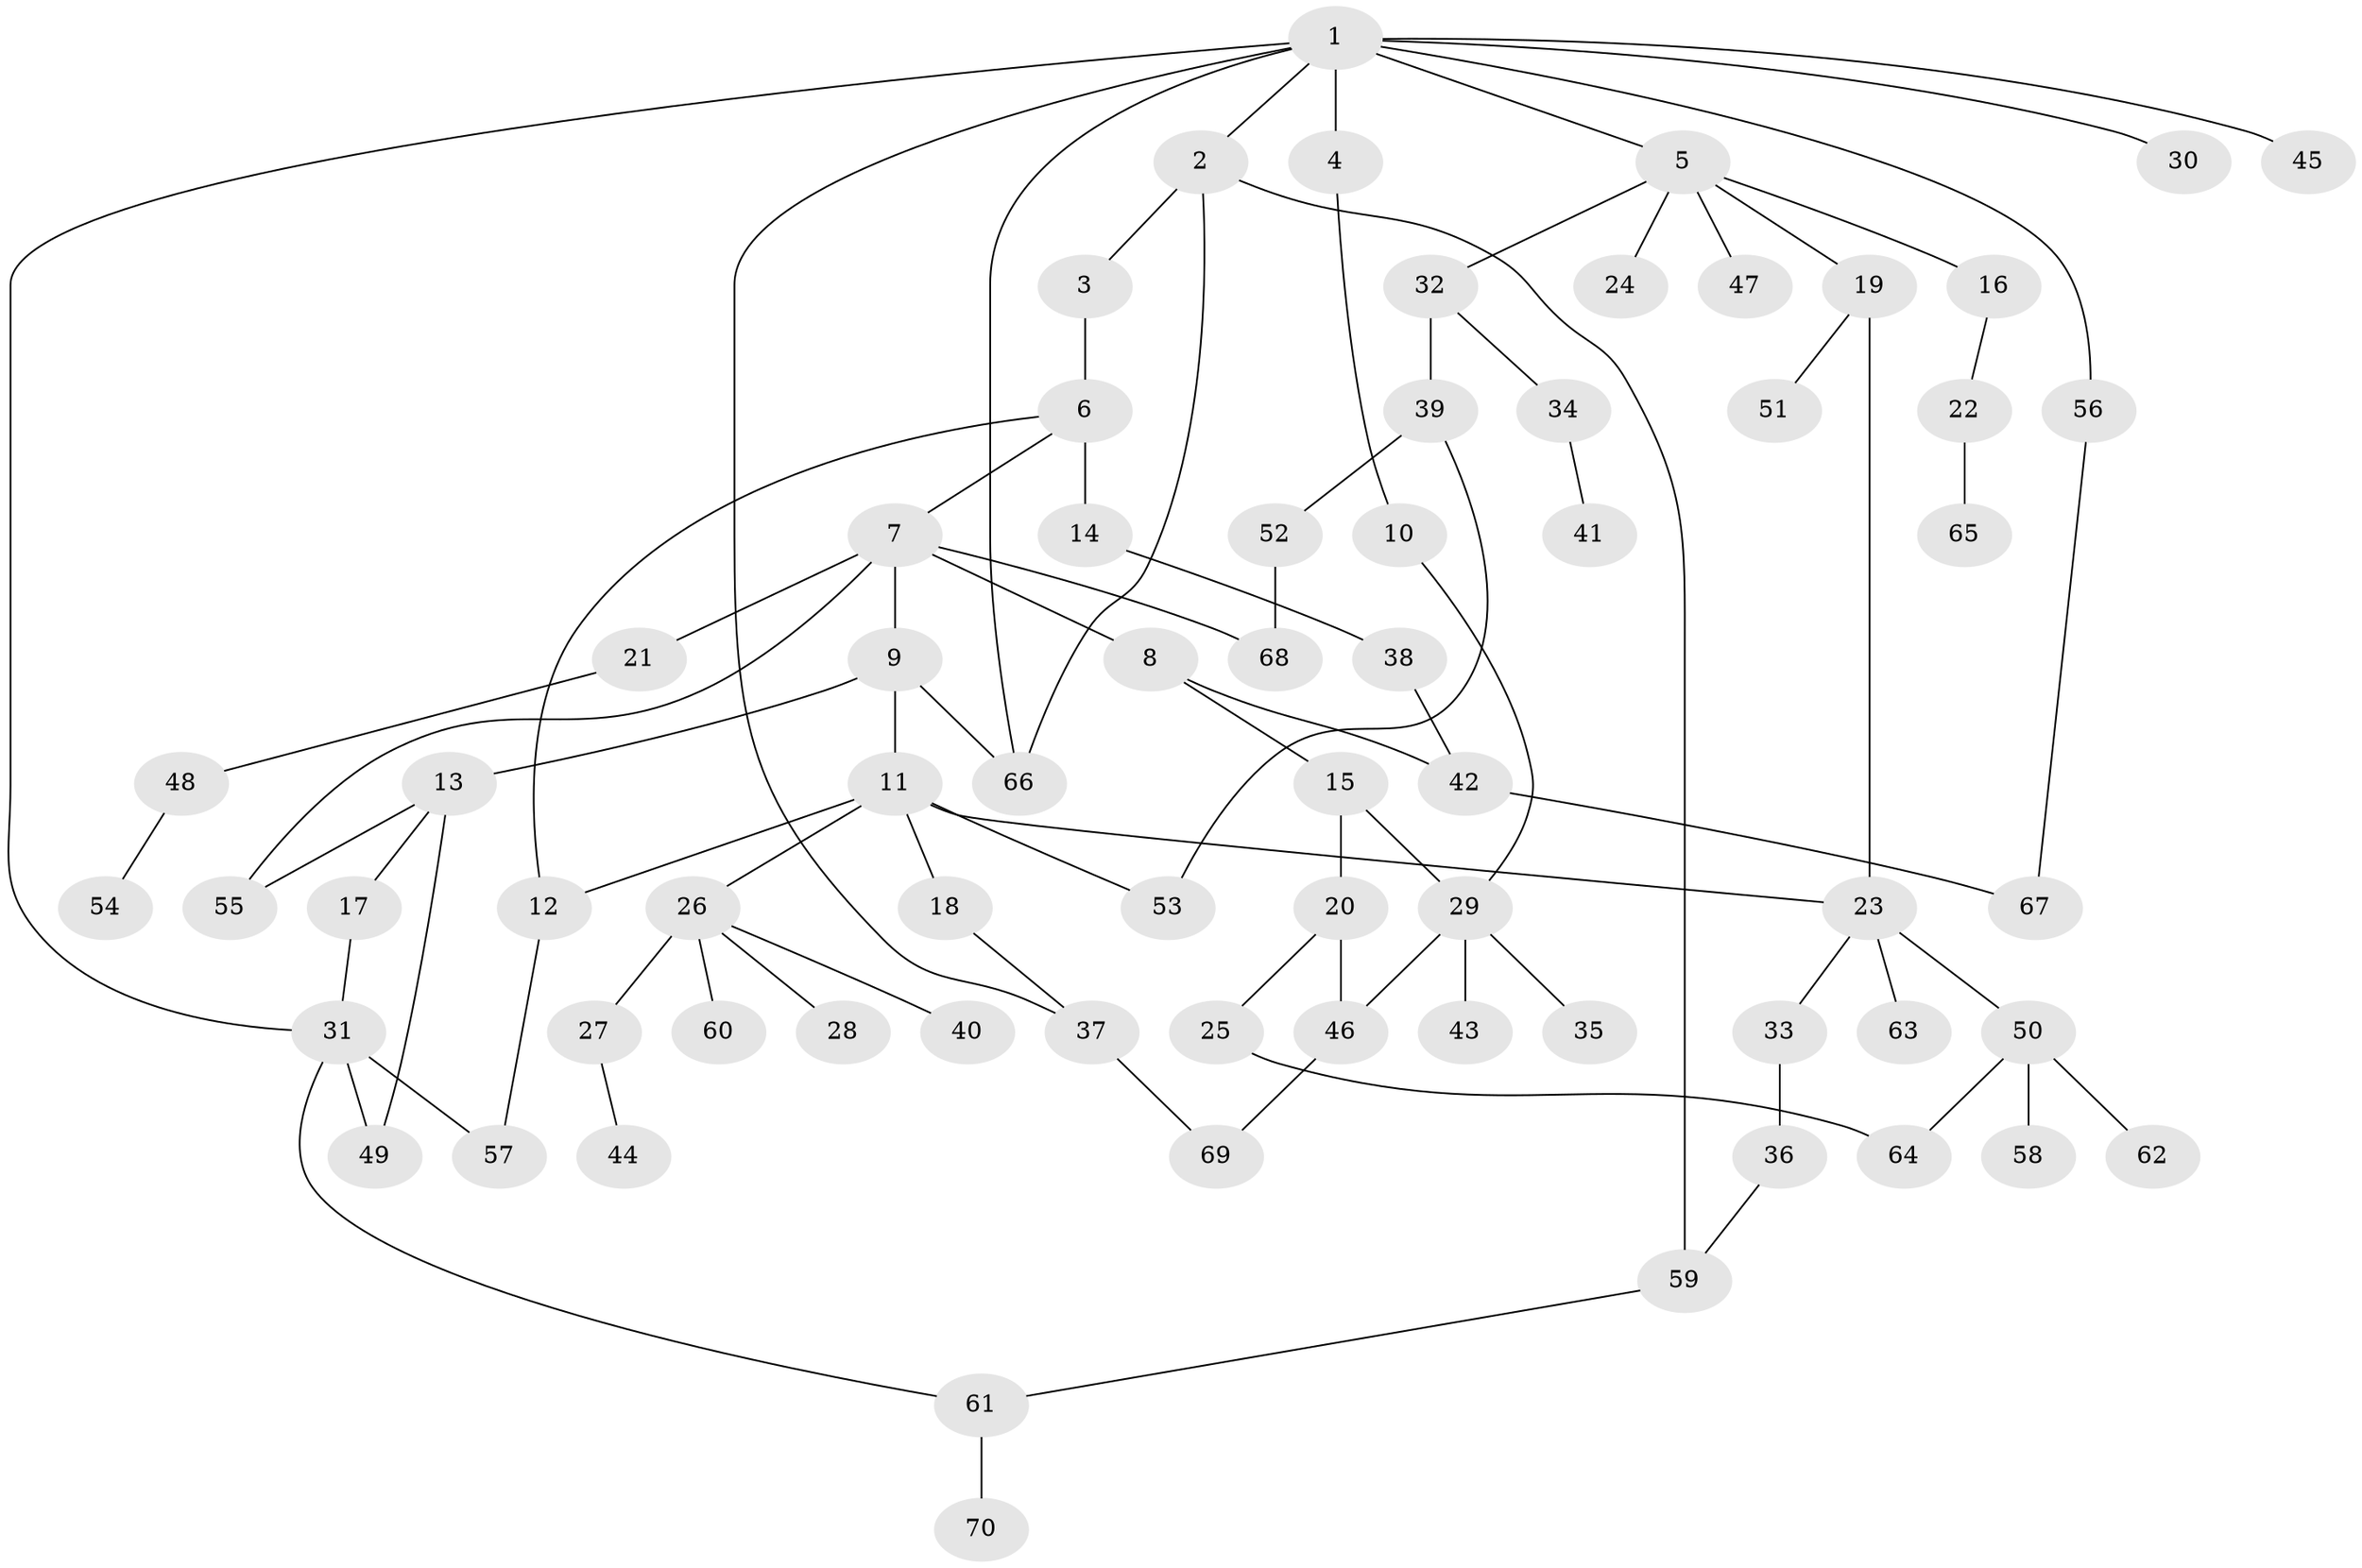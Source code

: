 // coarse degree distribution, {2: 0.2857142857142857, 3: 0.14285714285714285, 9: 0.03571428571428571, 1: 0.21428571428571427, 6: 0.03571428571428571, 4: 0.17857142857142858, 5: 0.07142857142857142, 7: 0.03571428571428571}
// Generated by graph-tools (version 1.1) at 2025/36/03/04/25 23:36:12]
// undirected, 70 vertices, 88 edges
graph export_dot {
  node [color=gray90,style=filled];
  1;
  2;
  3;
  4;
  5;
  6;
  7;
  8;
  9;
  10;
  11;
  12;
  13;
  14;
  15;
  16;
  17;
  18;
  19;
  20;
  21;
  22;
  23;
  24;
  25;
  26;
  27;
  28;
  29;
  30;
  31;
  32;
  33;
  34;
  35;
  36;
  37;
  38;
  39;
  40;
  41;
  42;
  43;
  44;
  45;
  46;
  47;
  48;
  49;
  50;
  51;
  52;
  53;
  54;
  55;
  56;
  57;
  58;
  59;
  60;
  61;
  62;
  63;
  64;
  65;
  66;
  67;
  68;
  69;
  70;
  1 -- 2;
  1 -- 4;
  1 -- 5;
  1 -- 30;
  1 -- 31;
  1 -- 37;
  1 -- 45;
  1 -- 56;
  1 -- 66;
  2 -- 3;
  2 -- 66;
  2 -- 59;
  3 -- 6;
  4 -- 10;
  5 -- 16;
  5 -- 19;
  5 -- 24;
  5 -- 32;
  5 -- 47;
  6 -- 7;
  6 -- 12;
  6 -- 14;
  7 -- 8;
  7 -- 9;
  7 -- 21;
  7 -- 55;
  7 -- 68;
  8 -- 15;
  8 -- 42;
  9 -- 11;
  9 -- 13;
  9 -- 66;
  10 -- 29;
  11 -- 18;
  11 -- 26;
  11 -- 23;
  11 -- 12;
  11 -- 53;
  12 -- 57;
  13 -- 17;
  13 -- 49;
  13 -- 55;
  14 -- 38;
  15 -- 20;
  15 -- 29;
  16 -- 22;
  17 -- 31;
  18 -- 37;
  19 -- 23;
  19 -- 51;
  20 -- 25;
  20 -- 46;
  21 -- 48;
  22 -- 65;
  23 -- 33;
  23 -- 50;
  23 -- 63;
  25 -- 64;
  26 -- 27;
  26 -- 28;
  26 -- 40;
  26 -- 60;
  27 -- 44;
  29 -- 35;
  29 -- 43;
  29 -- 46;
  31 -- 57;
  31 -- 49;
  31 -- 61;
  32 -- 34;
  32 -- 39;
  33 -- 36;
  34 -- 41;
  36 -- 59;
  37 -- 69;
  38 -- 42;
  39 -- 52;
  39 -- 53;
  42 -- 67;
  46 -- 69;
  48 -- 54;
  50 -- 58;
  50 -- 62;
  50 -- 64;
  52 -- 68;
  56 -- 67;
  59 -- 61;
  61 -- 70;
}
